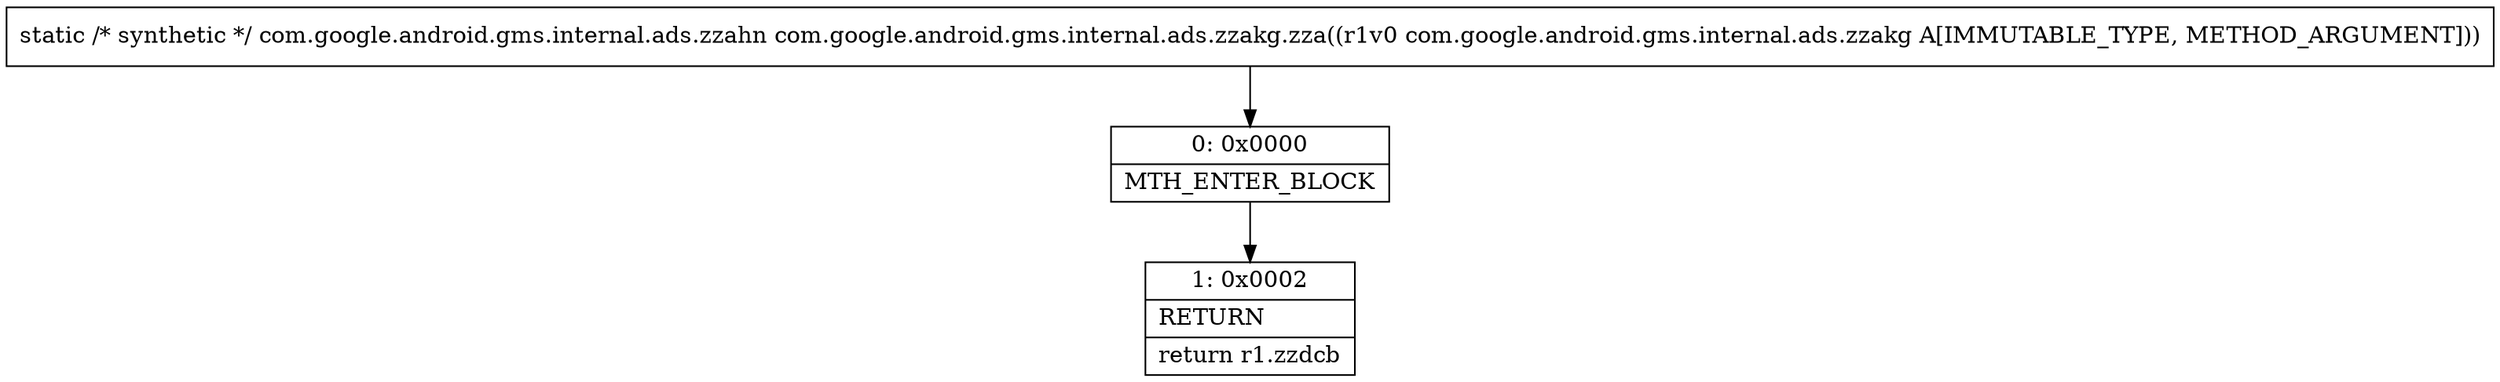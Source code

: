 digraph "CFG forcom.google.android.gms.internal.ads.zzakg.zza(Lcom\/google\/android\/gms\/internal\/ads\/zzakg;)Lcom\/google\/android\/gms\/internal\/ads\/zzahn;" {
Node_0 [shape=record,label="{0\:\ 0x0000|MTH_ENTER_BLOCK\l}"];
Node_1 [shape=record,label="{1\:\ 0x0002|RETURN\l|return r1.zzdcb\l}"];
MethodNode[shape=record,label="{static \/* synthetic *\/ com.google.android.gms.internal.ads.zzahn com.google.android.gms.internal.ads.zzakg.zza((r1v0 com.google.android.gms.internal.ads.zzakg A[IMMUTABLE_TYPE, METHOD_ARGUMENT])) }"];
MethodNode -> Node_0;
Node_0 -> Node_1;
}

